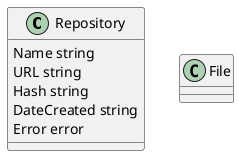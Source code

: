 @@startuml Code Class Diagram

class Repository {
    Name string
    URL string
    Hash string
    DateCreated string
    Error error
}

class File {
    
}

@@enduml
